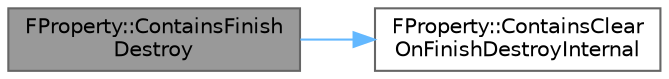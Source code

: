 digraph "FProperty::ContainsFinishDestroy"
{
 // INTERACTIVE_SVG=YES
 // LATEX_PDF_SIZE
  bgcolor="transparent";
  edge [fontname=Helvetica,fontsize=10,labelfontname=Helvetica,labelfontsize=10];
  node [fontname=Helvetica,fontsize=10,shape=box,height=0.2,width=0.4];
  rankdir="LR";
  Node1 [id="Node000001",label="FProperty::ContainsFinish\lDestroy",height=0.2,width=0.4,color="gray40", fillcolor="grey60", style="filled", fontcolor="black",tooltip="Returns true if the property or any of the child properties should be cleared on FinishDestroy."];
  Node1 -> Node2 [id="edge1_Node000001_Node000002",color="steelblue1",style="solid",tooltip=" "];
  Node2 [id="Node000002",label="FProperty::ContainsClear\lOnFinishDestroyInternal",height=0.2,width=0.4,color="grey40", fillcolor="white", style="filled",URL="$d9/dbc/classFProperty.html#a88ed24f814a3c0434ab64b565157befd",tooltip=" "];
}
